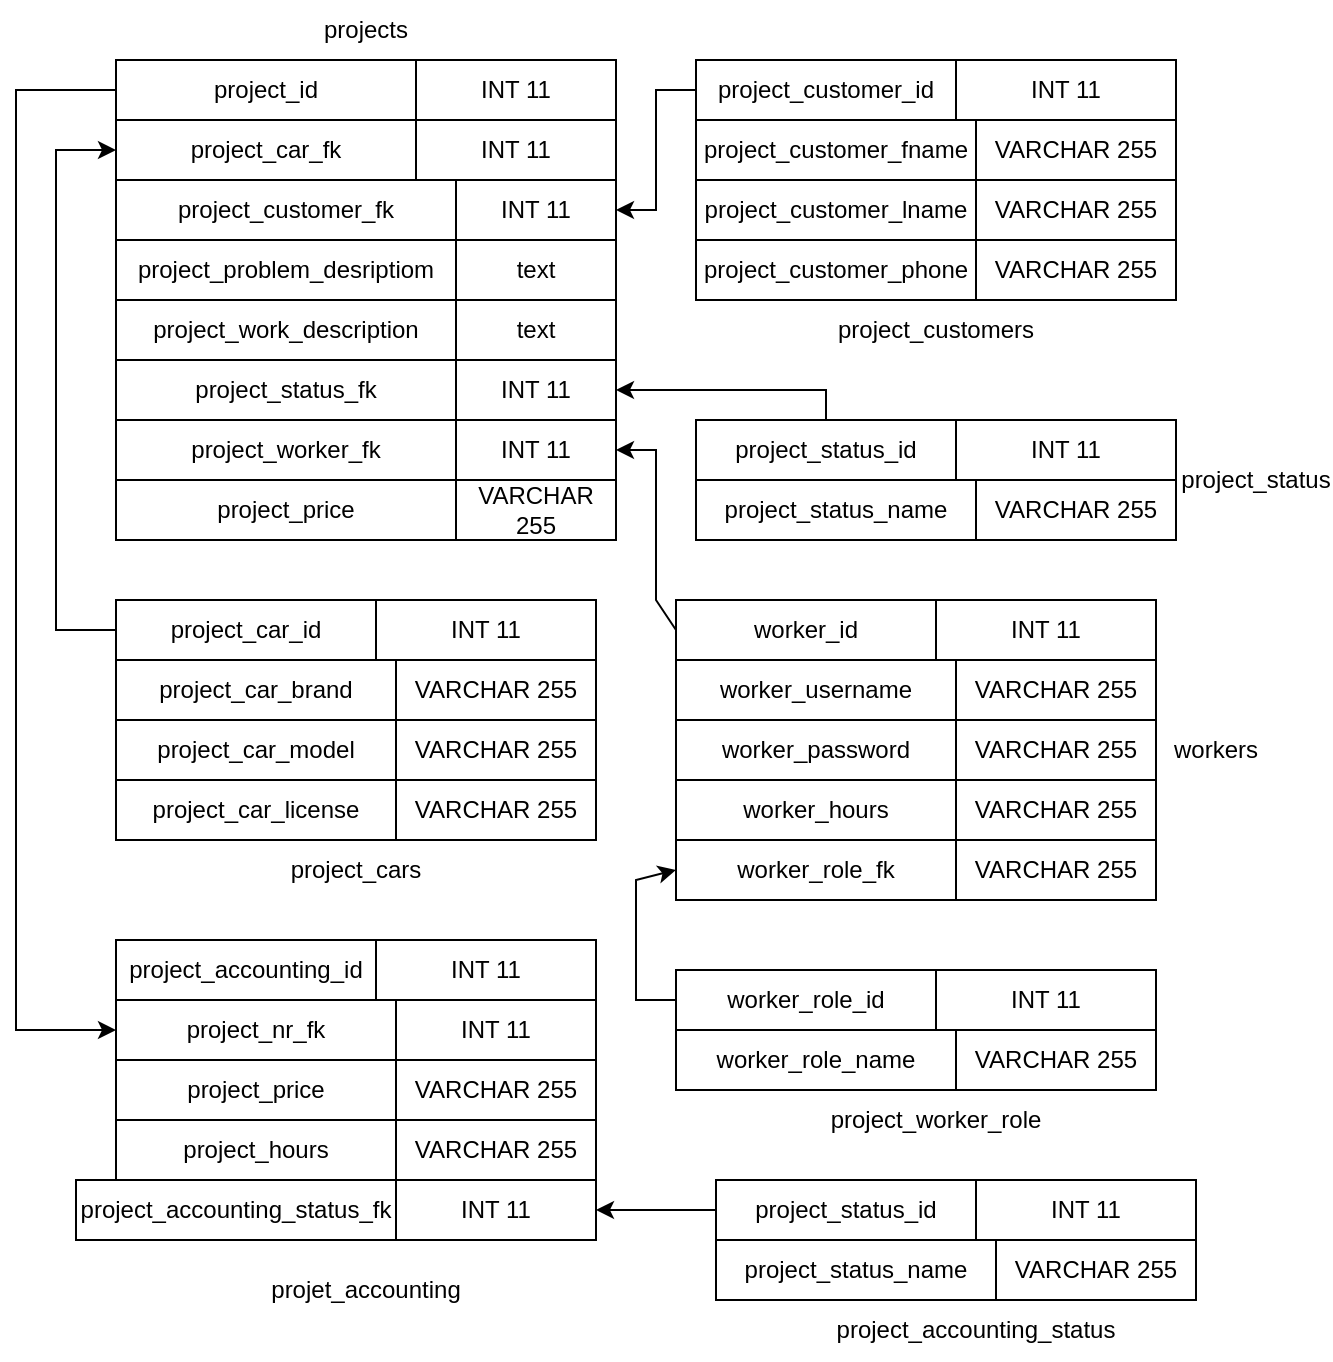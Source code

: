 <mxfile version="24.4.9" type="device">
  <diagram name="Page-1" id="mbn7OeVY6LBTI4Tf4uWz">
    <mxGraphModel dx="1050" dy="570" grid="1" gridSize="10" guides="1" tooltips="1" connect="1" arrows="1" fold="1" page="1" pageScale="1" pageWidth="827" pageHeight="1169" math="0" shadow="0">
      <root>
        <mxCell id="0" />
        <mxCell id="1" parent="0" />
        <mxCell id="bM-OQi3ICgPVKk1OslJS-1" value="" style="rounded=0;whiteSpace=wrap;html=1;" vertex="1" parent="1">
          <mxGeometry x="160" y="40" width="250" height="240" as="geometry" />
        </mxCell>
        <mxCell id="bM-OQi3ICgPVKk1OslJS-3" value="project_id" style="text;html=1;align=center;verticalAlign=middle;whiteSpace=wrap;rounded=0;strokeColor=default;" vertex="1" parent="1">
          <mxGeometry x="160" y="40" width="150" height="30" as="geometry" />
        </mxCell>
        <mxCell id="bM-OQi3ICgPVKk1OslJS-4" value="INT 11" style="text;html=1;align=center;verticalAlign=middle;whiteSpace=wrap;rounded=0;strokeColor=default;" vertex="1" parent="1">
          <mxGeometry x="310" y="40" width="100" height="30" as="geometry" />
        </mxCell>
        <mxCell id="bM-OQi3ICgPVKk1OslJS-5" value="project_car_fk" style="text;html=1;align=center;verticalAlign=middle;whiteSpace=wrap;rounded=0;strokeColor=default;" vertex="1" parent="1">
          <mxGeometry x="160" y="70" width="150" height="30" as="geometry" />
        </mxCell>
        <mxCell id="bM-OQi3ICgPVKk1OslJS-6" value="INT 11" style="text;html=1;align=center;verticalAlign=middle;whiteSpace=wrap;rounded=0;strokeColor=default;" vertex="1" parent="1">
          <mxGeometry x="310" y="70" width="100" height="30" as="geometry" />
        </mxCell>
        <mxCell id="bM-OQi3ICgPVKk1OslJS-7" value="project_customer_fk" style="text;html=1;align=center;verticalAlign=middle;whiteSpace=wrap;rounded=0;strokeColor=default;" vertex="1" parent="1">
          <mxGeometry x="160" y="100" width="170" height="30" as="geometry" />
        </mxCell>
        <mxCell id="bM-OQi3ICgPVKk1OslJS-8" value="INT 11" style="text;html=1;align=center;verticalAlign=middle;whiteSpace=wrap;rounded=0;strokeColor=default;" vertex="1" parent="1">
          <mxGeometry x="330" y="100" width="80" height="30" as="geometry" />
        </mxCell>
        <mxCell id="bM-OQi3ICgPVKk1OslJS-9" value="project_problem_desriptiom" style="text;html=1;align=center;verticalAlign=middle;whiteSpace=wrap;rounded=0;strokeColor=default;" vertex="1" parent="1">
          <mxGeometry x="160" y="130" width="170" height="30" as="geometry" />
        </mxCell>
        <mxCell id="bM-OQi3ICgPVKk1OslJS-10" value="text" style="text;html=1;align=center;verticalAlign=middle;whiteSpace=wrap;rounded=0;strokeColor=default;" vertex="1" parent="1">
          <mxGeometry x="330" y="130" width="80" height="30" as="geometry" />
        </mxCell>
        <mxCell id="bM-OQi3ICgPVKk1OslJS-11" value="projects" style="text;html=1;align=center;verticalAlign=middle;whiteSpace=wrap;rounded=0;" vertex="1" parent="1">
          <mxGeometry x="255" y="10" width="60" height="30" as="geometry" />
        </mxCell>
        <mxCell id="bM-OQi3ICgPVKk1OslJS-12" value="" style="rounded=0;whiteSpace=wrap;html=1;" vertex="1" parent="1">
          <mxGeometry x="450" y="40" width="240" height="120" as="geometry" />
        </mxCell>
        <mxCell id="bM-OQi3ICgPVKk1OslJS-13" value="project_customer_id" style="text;html=1;align=center;verticalAlign=middle;whiteSpace=wrap;rounded=0;strokeColor=default;" vertex="1" parent="1">
          <mxGeometry x="450" y="40" width="130" height="30" as="geometry" />
        </mxCell>
        <mxCell id="bM-OQi3ICgPVKk1OslJS-14" value="INT 11" style="text;html=1;align=center;verticalAlign=middle;whiteSpace=wrap;rounded=0;strokeColor=default;" vertex="1" parent="1">
          <mxGeometry x="580" y="40" width="110" height="30" as="geometry" />
        </mxCell>
        <mxCell id="bM-OQi3ICgPVKk1OslJS-15" value="project_customer_fname" style="text;html=1;align=center;verticalAlign=middle;whiteSpace=wrap;rounded=0;strokeColor=default;" vertex="1" parent="1">
          <mxGeometry x="450" y="70" width="140" height="30" as="geometry" />
        </mxCell>
        <mxCell id="bM-OQi3ICgPVKk1OslJS-16" value="VARCHAR 255" style="text;html=1;align=center;verticalAlign=middle;whiteSpace=wrap;rounded=0;strokeColor=default;" vertex="1" parent="1">
          <mxGeometry x="590" y="70" width="100" height="30" as="geometry" />
        </mxCell>
        <mxCell id="bM-OQi3ICgPVKk1OslJS-17" value="project_customer_lname" style="text;html=1;align=center;verticalAlign=middle;whiteSpace=wrap;rounded=0;strokeColor=default;" vertex="1" parent="1">
          <mxGeometry x="450" y="100" width="140" height="30" as="geometry" />
        </mxCell>
        <mxCell id="bM-OQi3ICgPVKk1OslJS-18" value="VARCHAR 255" style="text;html=1;align=center;verticalAlign=middle;whiteSpace=wrap;rounded=0;strokeColor=default;" vertex="1" parent="1">
          <mxGeometry x="590" y="100" width="100" height="30" as="geometry" />
        </mxCell>
        <mxCell id="bM-OQi3ICgPVKk1OslJS-19" value="project_customer_phone" style="text;html=1;align=center;verticalAlign=middle;whiteSpace=wrap;rounded=0;strokeColor=default;" vertex="1" parent="1">
          <mxGeometry x="450" y="130" width="140" height="30" as="geometry" />
        </mxCell>
        <mxCell id="bM-OQi3ICgPVKk1OslJS-20" value="VARCHAR 255" style="text;html=1;align=center;verticalAlign=middle;whiteSpace=wrap;rounded=0;strokeColor=default;" vertex="1" parent="1">
          <mxGeometry x="590" y="130" width="100" height="30" as="geometry" />
        </mxCell>
        <mxCell id="bM-OQi3ICgPVKk1OslJS-21" value="project_work_description" style="text;html=1;align=center;verticalAlign=middle;whiteSpace=wrap;rounded=0;strokeColor=default;" vertex="1" parent="1">
          <mxGeometry x="160" y="160" width="170" height="30" as="geometry" />
        </mxCell>
        <mxCell id="bM-OQi3ICgPVKk1OslJS-22" value="text" style="text;html=1;align=center;verticalAlign=middle;whiteSpace=wrap;rounded=0;strokeColor=default;" vertex="1" parent="1">
          <mxGeometry x="330" y="160" width="80" height="30" as="geometry" />
        </mxCell>
        <mxCell id="bM-OQi3ICgPVKk1OslJS-23" value="project_status_fk" style="text;html=1;align=center;verticalAlign=middle;whiteSpace=wrap;rounded=0;strokeColor=default;" vertex="1" parent="1">
          <mxGeometry x="160" y="190" width="170" height="30" as="geometry" />
        </mxCell>
        <mxCell id="bM-OQi3ICgPVKk1OslJS-24" value="INT 11" style="text;html=1;align=center;verticalAlign=middle;whiteSpace=wrap;rounded=0;strokeColor=default;" vertex="1" parent="1">
          <mxGeometry x="330" y="190" width="80" height="30" as="geometry" />
        </mxCell>
        <mxCell id="bM-OQi3ICgPVKk1OslJS-25" value="" style="endArrow=classic;html=1;rounded=0;exitX=0;exitY=0.5;exitDx=0;exitDy=0;entryX=1;entryY=0.5;entryDx=0;entryDy=0;" edge="1" parent="1" source="bM-OQi3ICgPVKk1OslJS-13" target="bM-OQi3ICgPVKk1OslJS-8">
          <mxGeometry width="50" height="50" relative="1" as="geometry">
            <mxPoint x="320" y="220" as="sourcePoint" />
            <mxPoint x="430" y="180" as="targetPoint" />
            <Array as="points">
              <mxPoint x="430" y="55" />
              <mxPoint x="430" y="115" />
            </Array>
          </mxGeometry>
        </mxCell>
        <mxCell id="bM-OQi3ICgPVKk1OslJS-26" value="project_customers" style="text;html=1;align=center;verticalAlign=middle;whiteSpace=wrap;rounded=0;" vertex="1" parent="1">
          <mxGeometry x="540" y="160" width="60" height="30" as="geometry" />
        </mxCell>
        <mxCell id="bM-OQi3ICgPVKk1OslJS-27" value="" style="rounded=0;whiteSpace=wrap;html=1;" vertex="1" parent="1">
          <mxGeometry x="160" y="310" width="240" height="120" as="geometry" />
        </mxCell>
        <mxCell id="bM-OQi3ICgPVKk1OslJS-28" value="project_car_id" style="text;html=1;align=center;verticalAlign=middle;whiteSpace=wrap;rounded=0;strokeColor=default;" vertex="1" parent="1">
          <mxGeometry x="160" y="310" width="130" height="30" as="geometry" />
        </mxCell>
        <mxCell id="bM-OQi3ICgPVKk1OslJS-29" value="INT 11" style="text;html=1;align=center;verticalAlign=middle;whiteSpace=wrap;rounded=0;strokeColor=default;" vertex="1" parent="1">
          <mxGeometry x="290" y="310" width="110" height="30" as="geometry" />
        </mxCell>
        <mxCell id="bM-OQi3ICgPVKk1OslJS-30" value="project_car_brand" style="text;html=1;align=center;verticalAlign=middle;whiteSpace=wrap;rounded=0;strokeColor=default;" vertex="1" parent="1">
          <mxGeometry x="160" y="340" width="140" height="30" as="geometry" />
        </mxCell>
        <mxCell id="bM-OQi3ICgPVKk1OslJS-31" value="VARCHAR 255" style="text;html=1;align=center;verticalAlign=middle;whiteSpace=wrap;rounded=0;strokeColor=default;" vertex="1" parent="1">
          <mxGeometry x="300" y="340" width="100" height="30" as="geometry" />
        </mxCell>
        <mxCell id="bM-OQi3ICgPVKk1OslJS-32" value="project_car_model" style="text;html=1;align=center;verticalAlign=middle;whiteSpace=wrap;rounded=0;strokeColor=default;" vertex="1" parent="1">
          <mxGeometry x="160" y="370" width="140" height="30" as="geometry" />
        </mxCell>
        <mxCell id="bM-OQi3ICgPVKk1OslJS-33" value="VARCHAR 255" style="text;html=1;align=center;verticalAlign=middle;whiteSpace=wrap;rounded=0;strokeColor=default;" vertex="1" parent="1">
          <mxGeometry x="300" y="370" width="100" height="30" as="geometry" />
        </mxCell>
        <mxCell id="bM-OQi3ICgPVKk1OslJS-34" value="project_car_license" style="text;html=1;align=center;verticalAlign=middle;whiteSpace=wrap;rounded=0;strokeColor=default;" vertex="1" parent="1">
          <mxGeometry x="160" y="400" width="140" height="30" as="geometry" />
        </mxCell>
        <mxCell id="bM-OQi3ICgPVKk1OslJS-35" value="VARCHAR 255" style="text;html=1;align=center;verticalAlign=middle;whiteSpace=wrap;rounded=0;strokeColor=default;" vertex="1" parent="1">
          <mxGeometry x="300" y="400" width="100" height="30" as="geometry" />
        </mxCell>
        <mxCell id="bM-OQi3ICgPVKk1OslJS-36" value="project_cars" style="text;html=1;align=center;verticalAlign=middle;whiteSpace=wrap;rounded=0;" vertex="1" parent="1">
          <mxGeometry x="250" y="430" width="60" height="30" as="geometry" />
        </mxCell>
        <mxCell id="bM-OQi3ICgPVKk1OslJS-37" value="" style="endArrow=classic;html=1;rounded=0;entryX=0;entryY=0.5;entryDx=0;entryDy=0;exitX=0;exitY=0.5;exitDx=0;exitDy=0;" edge="1" parent="1" source="bM-OQi3ICgPVKk1OslJS-28" target="bM-OQi3ICgPVKk1OslJS-5">
          <mxGeometry width="50" height="50" relative="1" as="geometry">
            <mxPoint x="60" y="170" as="sourcePoint" />
            <mxPoint x="110" y="120" as="targetPoint" />
            <Array as="points">
              <mxPoint x="130" y="325" />
              <mxPoint x="130" y="85" />
            </Array>
          </mxGeometry>
        </mxCell>
        <mxCell id="bM-OQi3ICgPVKk1OslJS-38" value="" style="rounded=0;whiteSpace=wrap;html=1;" vertex="1" parent="1">
          <mxGeometry x="450" y="220" width="240" height="60" as="geometry" />
        </mxCell>
        <mxCell id="bM-OQi3ICgPVKk1OslJS-39" value="project_status_id" style="text;html=1;align=center;verticalAlign=middle;whiteSpace=wrap;rounded=0;strokeColor=default;" vertex="1" parent="1">
          <mxGeometry x="450" y="220" width="130" height="30" as="geometry" />
        </mxCell>
        <mxCell id="bM-OQi3ICgPVKk1OslJS-40" value="INT 11" style="text;html=1;align=center;verticalAlign=middle;whiteSpace=wrap;rounded=0;strokeColor=default;" vertex="1" parent="1">
          <mxGeometry x="580" y="220" width="110" height="30" as="geometry" />
        </mxCell>
        <mxCell id="bM-OQi3ICgPVKk1OslJS-41" value="project_status_name" style="text;html=1;align=center;verticalAlign=middle;whiteSpace=wrap;rounded=0;strokeColor=default;" vertex="1" parent="1">
          <mxGeometry x="450" y="250" width="140" height="30" as="geometry" />
        </mxCell>
        <mxCell id="bM-OQi3ICgPVKk1OslJS-42" value="VARCHAR 255" style="text;html=1;align=center;verticalAlign=middle;whiteSpace=wrap;rounded=0;strokeColor=default;" vertex="1" parent="1">
          <mxGeometry x="590" y="250" width="100" height="30" as="geometry" />
        </mxCell>
        <mxCell id="bM-OQi3ICgPVKk1OslJS-47" value="project_status" style="text;html=1;align=center;verticalAlign=middle;whiteSpace=wrap;rounded=0;" vertex="1" parent="1">
          <mxGeometry x="700" y="235" width="60" height="30" as="geometry" />
        </mxCell>
        <mxCell id="bM-OQi3ICgPVKk1OslJS-48" value="project_worker_fk" style="text;html=1;align=center;verticalAlign=middle;whiteSpace=wrap;rounded=0;strokeColor=default;" vertex="1" parent="1">
          <mxGeometry x="160" y="220" width="170" height="30" as="geometry" />
        </mxCell>
        <mxCell id="bM-OQi3ICgPVKk1OslJS-49" value="INT 11" style="text;html=1;align=center;verticalAlign=middle;whiteSpace=wrap;rounded=0;strokeColor=default;" vertex="1" parent="1">
          <mxGeometry x="330" y="220" width="80" height="30" as="geometry" />
        </mxCell>
        <mxCell id="bM-OQi3ICgPVKk1OslJS-50" value="" style="endArrow=classic;html=1;rounded=0;exitX=0.5;exitY=0;exitDx=0;exitDy=0;entryX=1;entryY=0.5;entryDx=0;entryDy=0;" edge="1" parent="1" source="bM-OQi3ICgPVKk1OslJS-39" target="bM-OQi3ICgPVKk1OslJS-24">
          <mxGeometry width="50" height="50" relative="1" as="geometry">
            <mxPoint x="320" y="300" as="sourcePoint" />
            <mxPoint x="460" y="200" as="targetPoint" />
            <Array as="points">
              <mxPoint x="515" y="205" />
            </Array>
          </mxGeometry>
        </mxCell>
        <mxCell id="bM-OQi3ICgPVKk1OslJS-51" value="" style="rounded=0;whiteSpace=wrap;html=1;strokeColor=none;" vertex="1" parent="1">
          <mxGeometry x="160" y="480" width="240" height="150" as="geometry" />
        </mxCell>
        <mxCell id="bM-OQi3ICgPVKk1OslJS-52" value="project_accounting_id" style="text;html=1;align=center;verticalAlign=middle;whiteSpace=wrap;rounded=0;strokeColor=default;" vertex="1" parent="1">
          <mxGeometry x="160" y="480" width="130" height="30" as="geometry" />
        </mxCell>
        <mxCell id="bM-OQi3ICgPVKk1OslJS-53" value="INT 11" style="text;html=1;align=center;verticalAlign=middle;whiteSpace=wrap;rounded=0;strokeColor=default;" vertex="1" parent="1">
          <mxGeometry x="290" y="480" width="110" height="30" as="geometry" />
        </mxCell>
        <mxCell id="bM-OQi3ICgPVKk1OslJS-54" value="project_nr_fk" style="text;html=1;align=center;verticalAlign=middle;whiteSpace=wrap;rounded=0;strokeColor=default;" vertex="1" parent="1">
          <mxGeometry x="160" y="510" width="140" height="30" as="geometry" />
        </mxCell>
        <mxCell id="bM-OQi3ICgPVKk1OslJS-55" value="INT 11" style="text;html=1;align=center;verticalAlign=middle;whiteSpace=wrap;rounded=0;strokeColor=default;" vertex="1" parent="1">
          <mxGeometry x="300" y="510" width="100" height="30" as="geometry" />
        </mxCell>
        <mxCell id="bM-OQi3ICgPVKk1OslJS-56" value="project_price" style="text;html=1;align=center;verticalAlign=middle;whiteSpace=wrap;rounded=0;strokeColor=default;" vertex="1" parent="1">
          <mxGeometry x="160" y="540" width="140" height="30" as="geometry" />
        </mxCell>
        <mxCell id="bM-OQi3ICgPVKk1OslJS-57" value="VARCHAR 255" style="text;html=1;align=center;verticalAlign=middle;whiteSpace=wrap;rounded=0;strokeColor=default;" vertex="1" parent="1">
          <mxGeometry x="300" y="540" width="100" height="30" as="geometry" />
        </mxCell>
        <mxCell id="bM-OQi3ICgPVKk1OslJS-58" value="project_hours" style="text;html=1;align=center;verticalAlign=middle;whiteSpace=wrap;rounded=0;strokeColor=default;" vertex="1" parent="1">
          <mxGeometry x="160" y="570" width="140" height="30" as="geometry" />
        </mxCell>
        <mxCell id="bM-OQi3ICgPVKk1OslJS-59" value="VARCHAR 255" style="text;html=1;align=center;verticalAlign=middle;whiteSpace=wrap;rounded=0;strokeColor=default;" vertex="1" parent="1">
          <mxGeometry x="300" y="570" width="100" height="30" as="geometry" />
        </mxCell>
        <mxCell id="bM-OQi3ICgPVKk1OslJS-60" value="projet_accounting" style="text;html=1;align=center;verticalAlign=middle;whiteSpace=wrap;rounded=0;" vertex="1" parent="1">
          <mxGeometry x="255" y="640" width="60" height="30" as="geometry" />
        </mxCell>
        <mxCell id="bM-OQi3ICgPVKk1OslJS-62" value="project_accounting_status_fk" style="text;html=1;align=center;verticalAlign=middle;whiteSpace=wrap;rounded=0;strokeColor=default;" vertex="1" parent="1">
          <mxGeometry x="140" y="600" width="160" height="30" as="geometry" />
        </mxCell>
        <mxCell id="bM-OQi3ICgPVKk1OslJS-63" value="INT 11" style="text;html=1;align=center;verticalAlign=middle;whiteSpace=wrap;rounded=0;strokeColor=default;" vertex="1" parent="1">
          <mxGeometry x="300" y="600" width="100" height="30" as="geometry" />
        </mxCell>
        <mxCell id="bM-OQi3ICgPVKk1OslJS-64" value="" style="rounded=0;whiteSpace=wrap;html=1;" vertex="1" parent="1">
          <mxGeometry x="460" y="600" width="240" height="60" as="geometry" />
        </mxCell>
        <mxCell id="bM-OQi3ICgPVKk1OslJS-65" value="project_status_id" style="text;html=1;align=center;verticalAlign=middle;whiteSpace=wrap;rounded=0;strokeColor=default;" vertex="1" parent="1">
          <mxGeometry x="460" y="600" width="130" height="30" as="geometry" />
        </mxCell>
        <mxCell id="bM-OQi3ICgPVKk1OslJS-66" value="INT 11" style="text;html=1;align=center;verticalAlign=middle;whiteSpace=wrap;rounded=0;strokeColor=default;" vertex="1" parent="1">
          <mxGeometry x="590" y="600" width="110" height="30" as="geometry" />
        </mxCell>
        <mxCell id="bM-OQi3ICgPVKk1OslJS-67" value="project_status_name" style="text;html=1;align=center;verticalAlign=middle;whiteSpace=wrap;rounded=0;strokeColor=default;" vertex="1" parent="1">
          <mxGeometry x="460" y="630" width="140" height="30" as="geometry" />
        </mxCell>
        <mxCell id="bM-OQi3ICgPVKk1OslJS-68" value="VARCHAR 255" style="text;html=1;align=center;verticalAlign=middle;whiteSpace=wrap;rounded=0;strokeColor=default;" vertex="1" parent="1">
          <mxGeometry x="600" y="630" width="100" height="30" as="geometry" />
        </mxCell>
        <mxCell id="bM-OQi3ICgPVKk1OslJS-69" value="" style="endArrow=classic;html=1;rounded=0;exitX=0;exitY=0.5;exitDx=0;exitDy=0;entryX=0;entryY=0.5;entryDx=0;entryDy=0;" edge="1" parent="1" source="bM-OQi3ICgPVKk1OslJS-3" target="bM-OQi3ICgPVKk1OslJS-54">
          <mxGeometry width="50" height="50" relative="1" as="geometry">
            <mxPoint x="310" y="170" as="sourcePoint" />
            <mxPoint y="140" as="targetPoint" />
            <Array as="points">
              <mxPoint x="110" y="55" />
              <mxPoint x="110" y="525" />
            </Array>
          </mxGeometry>
        </mxCell>
        <mxCell id="bM-OQi3ICgPVKk1OslJS-70" value="project_accounting_status" style="text;html=1;align=center;verticalAlign=middle;whiteSpace=wrap;rounded=0;" vertex="1" parent="1">
          <mxGeometry x="560" y="660" width="60" height="30" as="geometry" />
        </mxCell>
        <mxCell id="bM-OQi3ICgPVKk1OslJS-71" value="" style="endArrow=classic;html=1;rounded=0;exitX=0;exitY=0.5;exitDx=0;exitDy=0;entryX=1;entryY=0.5;entryDx=0;entryDy=0;" edge="1" parent="1" source="bM-OQi3ICgPVKk1OslJS-65" target="bM-OQi3ICgPVKk1OslJS-63">
          <mxGeometry width="50" height="50" relative="1" as="geometry">
            <mxPoint x="310" y="490" as="sourcePoint" />
            <mxPoint x="360" y="440" as="targetPoint" />
            <Array as="points">
              <mxPoint x="440" y="615" />
            </Array>
          </mxGeometry>
        </mxCell>
        <mxCell id="bM-OQi3ICgPVKk1OslJS-72" value="" style="rounded=0;whiteSpace=wrap;html=1;" vertex="1" parent="1">
          <mxGeometry x="440" y="310" width="240" height="120" as="geometry" />
        </mxCell>
        <mxCell id="bM-OQi3ICgPVKk1OslJS-73" value="worker_id" style="text;html=1;align=center;verticalAlign=middle;whiteSpace=wrap;rounded=0;strokeColor=default;" vertex="1" parent="1">
          <mxGeometry x="440" y="310" width="130" height="30" as="geometry" />
        </mxCell>
        <mxCell id="bM-OQi3ICgPVKk1OslJS-74" value="INT 11" style="text;html=1;align=center;verticalAlign=middle;whiteSpace=wrap;rounded=0;strokeColor=default;" vertex="1" parent="1">
          <mxGeometry x="570" y="310" width="110" height="30" as="geometry" />
        </mxCell>
        <mxCell id="bM-OQi3ICgPVKk1OslJS-75" value="worker_username" style="text;html=1;align=center;verticalAlign=middle;whiteSpace=wrap;rounded=0;strokeColor=default;" vertex="1" parent="1">
          <mxGeometry x="440" y="340" width="140" height="30" as="geometry" />
        </mxCell>
        <mxCell id="bM-OQi3ICgPVKk1OslJS-76" value="VARCHAR 255" style="text;html=1;align=center;verticalAlign=middle;whiteSpace=wrap;rounded=0;strokeColor=default;" vertex="1" parent="1">
          <mxGeometry x="580" y="340" width="100" height="30" as="geometry" />
        </mxCell>
        <mxCell id="bM-OQi3ICgPVKk1OslJS-79" value="worker_password" style="text;html=1;align=center;verticalAlign=middle;whiteSpace=wrap;rounded=0;strokeColor=default;" vertex="1" parent="1">
          <mxGeometry x="440" y="370" width="140" height="30" as="geometry" />
        </mxCell>
        <mxCell id="bM-OQi3ICgPVKk1OslJS-80" value="VARCHAR 255" style="text;html=1;align=center;verticalAlign=middle;whiteSpace=wrap;rounded=0;strokeColor=default;" vertex="1" parent="1">
          <mxGeometry x="580" y="370" width="100" height="30" as="geometry" />
        </mxCell>
        <mxCell id="bM-OQi3ICgPVKk1OslJS-81" value="workers" style="text;html=1;align=center;verticalAlign=middle;whiteSpace=wrap;rounded=0;" vertex="1" parent="1">
          <mxGeometry x="680" y="370" width="60" height="30" as="geometry" />
        </mxCell>
        <mxCell id="bM-OQi3ICgPVKk1OslJS-82" value="" style="endArrow=classic;html=1;rounded=0;exitX=0;exitY=0.5;exitDx=0;exitDy=0;entryX=1;entryY=0.5;entryDx=0;entryDy=0;" edge="1" parent="1" source="bM-OQi3ICgPVKk1OslJS-73" target="bM-OQi3ICgPVKk1OslJS-49">
          <mxGeometry width="50" height="50" relative="1" as="geometry">
            <mxPoint x="310" y="290" as="sourcePoint" />
            <mxPoint x="430" y="240" as="targetPoint" />
            <Array as="points">
              <mxPoint x="430" y="310" />
              <mxPoint x="430" y="235" />
            </Array>
          </mxGeometry>
        </mxCell>
        <mxCell id="bM-OQi3ICgPVKk1OslJS-83" value="project_price" style="text;html=1;align=center;verticalAlign=middle;whiteSpace=wrap;rounded=0;strokeColor=default;" vertex="1" parent="1">
          <mxGeometry x="160" y="250" width="170" height="30" as="geometry" />
        </mxCell>
        <mxCell id="bM-OQi3ICgPVKk1OslJS-84" value="VARCHAR 255" style="text;html=1;align=center;verticalAlign=middle;whiteSpace=wrap;rounded=0;strokeColor=default;" vertex="1" parent="1">
          <mxGeometry x="330" y="250" width="80" height="30" as="geometry" />
        </mxCell>
        <mxCell id="bM-OQi3ICgPVKk1OslJS-85" value="worker_hours" style="text;html=1;align=center;verticalAlign=middle;whiteSpace=wrap;rounded=0;strokeColor=default;" vertex="1" parent="1">
          <mxGeometry x="440" y="400" width="140" height="30" as="geometry" />
        </mxCell>
        <mxCell id="bM-OQi3ICgPVKk1OslJS-86" value="VARCHAR 255" style="text;html=1;align=center;verticalAlign=middle;whiteSpace=wrap;rounded=0;strokeColor=default;" vertex="1" parent="1">
          <mxGeometry x="580" y="400" width="100" height="30" as="geometry" />
        </mxCell>
        <mxCell id="bM-OQi3ICgPVKk1OslJS-87" value="" style="rounded=0;whiteSpace=wrap;html=1;" vertex="1" parent="1">
          <mxGeometry x="440" y="495" width="240" height="60" as="geometry" />
        </mxCell>
        <mxCell id="bM-OQi3ICgPVKk1OslJS-88" value="worker_role_id" style="text;html=1;align=center;verticalAlign=middle;whiteSpace=wrap;rounded=0;strokeColor=default;" vertex="1" parent="1">
          <mxGeometry x="440" y="495" width="130" height="30" as="geometry" />
        </mxCell>
        <mxCell id="bM-OQi3ICgPVKk1OslJS-89" value="INT 11" style="text;html=1;align=center;verticalAlign=middle;whiteSpace=wrap;rounded=0;strokeColor=default;" vertex="1" parent="1">
          <mxGeometry x="570" y="495" width="110" height="30" as="geometry" />
        </mxCell>
        <mxCell id="bM-OQi3ICgPVKk1OslJS-90" value="worker_role_name" style="text;html=1;align=center;verticalAlign=middle;whiteSpace=wrap;rounded=0;strokeColor=default;" vertex="1" parent="1">
          <mxGeometry x="440" y="525" width="140" height="30" as="geometry" />
        </mxCell>
        <mxCell id="bM-OQi3ICgPVKk1OslJS-91" value="VARCHAR 255" style="text;html=1;align=center;verticalAlign=middle;whiteSpace=wrap;rounded=0;strokeColor=default;" vertex="1" parent="1">
          <mxGeometry x="580" y="525" width="100" height="30" as="geometry" />
        </mxCell>
        <mxCell id="bM-OQi3ICgPVKk1OslJS-92" value="project_worker_role" style="text;html=1;align=center;verticalAlign=middle;whiteSpace=wrap;rounded=0;" vertex="1" parent="1">
          <mxGeometry x="540" y="555" width="60" height="30" as="geometry" />
        </mxCell>
        <mxCell id="bM-OQi3ICgPVKk1OslJS-93" value="" style="endArrow=classic;html=1;rounded=0;exitX=0;exitY=0.5;exitDx=0;exitDy=0;entryX=0;entryY=0.5;entryDx=0;entryDy=0;" edge="1" parent="1" source="bM-OQi3ICgPVKk1OslJS-88" target="bM-OQi3ICgPVKk1OslJS-104">
          <mxGeometry width="50" height="50" relative="1" as="geometry">
            <mxPoint x="390" y="500" as="sourcePoint" />
            <mxPoint x="410" y="453" as="targetPoint" />
            <Array as="points">
              <mxPoint x="420" y="510" />
              <mxPoint x="420" y="450" />
            </Array>
          </mxGeometry>
        </mxCell>
        <mxCell id="bM-OQi3ICgPVKk1OslJS-104" value="worker_role_fk" style="text;html=1;align=center;verticalAlign=middle;whiteSpace=wrap;rounded=0;strokeColor=default;" vertex="1" parent="1">
          <mxGeometry x="440" y="430" width="140" height="30" as="geometry" />
        </mxCell>
        <mxCell id="bM-OQi3ICgPVKk1OslJS-105" value="VARCHAR 255" style="text;html=1;align=center;verticalAlign=middle;whiteSpace=wrap;rounded=0;strokeColor=default;" vertex="1" parent="1">
          <mxGeometry x="580" y="430" width="100" height="30" as="geometry" />
        </mxCell>
      </root>
    </mxGraphModel>
  </diagram>
</mxfile>
